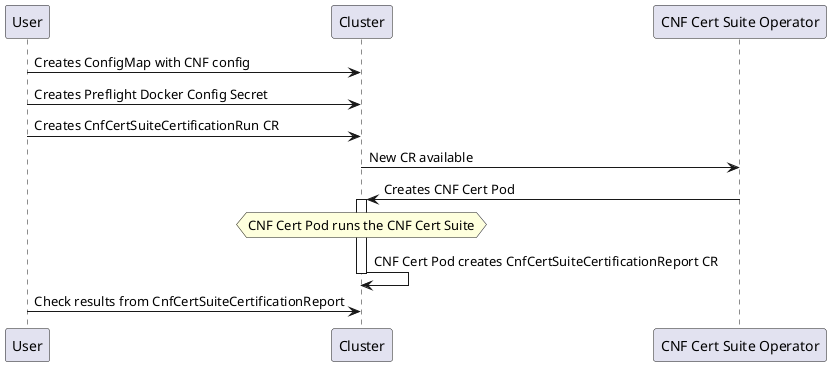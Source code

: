 @startuml "Run sequence"
User -> Cluster : Creates ConfigMap with CNF config
User -> Cluster: Creates Preflight Docker Config Secret
User -> Cluster : Creates CnfCertSuiteCertificationRun CR
Cluster -> "CNF Cert Suite Operator" : New CR available
"CNF Cert Suite Operator" -> Cluster : Creates CNF Cert Pod
hnote over Cluster : CNF Cert Pod runs the CNF Cert Suite
activate Cluster
Cluster -> Cluster : CNF Cert Pod creates CnfCertSuiteCertificationReport CR
deactivate Cluster
User -> Cluster : Check results from CnfCertSuiteCertificationReport
@enduml